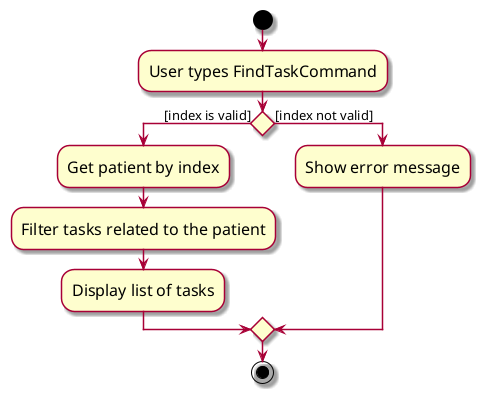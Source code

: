 @startuml
skin rose
skinparam ActivityFontSize 16
skinparam ArrowFontSize 13
start
:User types FindTaskCommand;
  if () then ([index is valid])
    :Get patient by index;
    :Filter tasks related to the patient;
    :Display list of tasks;
  else ([index not valid])
    :Show error message;
  endif
stop
@enduml